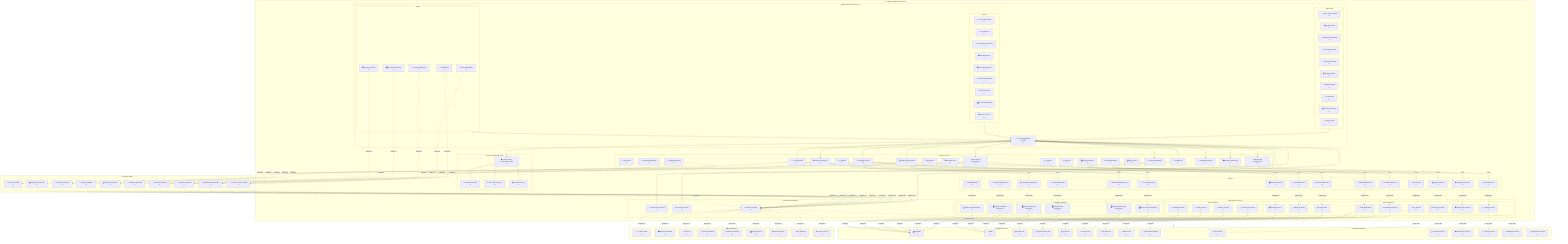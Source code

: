 graph TB
    %% ===== TRAINER MANAGEMENT CONTEXT =====
    subgraph TrainerContext ["👨‍🏫 Trainer Management Context"]
        
        %% ===== APPLICATION SERVICE LAYER =====
        subgraph TrainerApplicationLayer ["Application Service Layer <<Application>>"]
            TrainerApplicationService["👨‍🏫 Trainer Application Service<br/><<ApplicationService>>"]
            
            %% Commands
            subgraph TrainerCommands ["Commands"]
                CreateTrainerProfileCmd["➕ Create Trainer Profile<br/><<Command>>"]
                UpdateTrainerProfileCmd["✏️ Update Profile<br/><<Command>>"]
                EstablishRelationshipCmd["🤝 Establish Relationship<br/><<Command>>"]
                ScheduleSessionCmd["📅 Schedule Session<br/><<Command>>"]
                ProvideTrainingFeedbackCmd["💬 Provide Feedback<br/><<Command>>"]
                AssignProgramCmd["📋 Assign Program<br/><<Command>>"]
                ModifyProgramCmd["🔧 Modify Program<br/><<Command>>"]
                CreateClientAlertCmd["🚨 Create Alert<br/><<Command>>"]
                ProcessPaymentCmd["💳 Process Payment<br/><<Command>>"]
                CertifyTrainerCmd["🏅 Certify Trainer<br/><<Command>>"]
            end
            
            %% Queries
            subgraph TrainerQueries ["Queries"]
                GetTrainerProfileQuery["👨‍🏫 Get Trainer Profile<br/><<Query>>"]
                GetClientListQuery["👥 Get Client List<br/><<Query>>"]
                GetUpcomingSessionsQuery["📅 Get Upcoming Sessions<br/><<Query>>"]
                GetTrainerDashboardQuery["📊 Get Dashboard<br/><<Query>>"]
                GetClientProgressQuery["📈 Get Client Progress<br/><<Query>>"]
                GetFeedbackHistoryQuery["💬 Get Feedback History<br/><<Query>>"]
                GetActiveAlertsQuery["🚨 Get Active Alerts<br/><<Query>>"]
                GetEarningsReportQuery["💰 Get Earnings Report<br/><<Query>>"]
                SearchTrainersQuery["🔍 Search Trainers<br/><<Query>>"]
            end
            
            %% Sagas
            subgraph TrainerSagas ["Sagas"]
                ClientOnboardingSaga["🎯 Client Onboarding<br/><<Saga>>"]
                SessionCompletionSaga["📅 Session Completion<br/><<Saga>>"]
                PaymentProcessingSaga["💳 Payment Processing<br/><<Saga>>"]
                ProgressReviewSaga["📊 Progress Review<br/><<Saga>>"]
                CertificationSaga["🏅 Certification<br/><<Saga>>"]
            end
        end
        
        %% ===== DOMAIN LAYER (HEXAGON CORE) =====
        subgraph TrainerDomain ["Domain Layer <<DomainCore>>"]
            direction TB
            
            %% Aggregates
            TrainerProfile["👨‍🏫 Trainer Profile<br/><<AggregateRoot>>"]
            ClientCoachRelationship["🤝 Client-Coach Relationship<br/><<AggregateRoot>>"]
            CoachingSession["📅 Coaching Session<br/><<AggregateRoot>>"]
            ProgramAssignment["📋 Program Assignment<br/><<AggregateRoot>>"]
            TrainerDashboard["📊 Trainer Dashboard<br/><<AggregateRoot>>"]
            
            %% Entities
            Certificate["🏅 Certificate<br/><<Entity>>"]
            ClientAlert["🚨 Client Alert<br/><<Entity>>"]
            TrainingFeedback["💬 Training Feedback<br/><<Entity>>"]
            MediaNote["📝 Media Note<br/><<Entity>>"]
            PermissionSet["🔒 Permission Set<br/><<Entity>>"]
            ProgramModification["🔧 Program Modification<br/><<Entity>>"]
            
            %% Value Objects
            TrainerId["🆔 Trainer ID<br/><<ValueObject>>"]
            ClientId["🆔 Client ID<br/><<ValueObject>>"]
            SessionDuration["⏱️ Session Duration<br/><<ValueObject>>"]
            FeedbackRating["⭐ Feedback Rating<br/><<ValueObject>>"]
            HourlyRate["💰 Hourly Rate<br/><<ValueObject>>"]
            
            %% Domain Services
            RelationshipManagementService["🤝 Relationship Management<br/><<DomainService>>"]
            SessionSchedulingService["📅 Session Scheduling<br/><<DomainService>>"]
            FeedbackAnalysisService["💬 Feedback Analysis<br/><<DomainService>>"]
            ProgressMonitoringService["📊 Progress Monitoring<br/><<DomainService>>"]
            CertificationService["🏅 Certification<br/><<DomainService>>"]
        end
        
        %% ===== PORTS (DOMAIN INTERFACES) =====
        subgraph TrainerPorts ["Ports <<Port>>"]
            direction TB
            
            %% Repository Ports
            ITrainerRepo["👨‍🏫 ITrainerRepository<br/><<Port>>"]
            IRelationshipRepo["🤝 IRelationshipRepository<br/><<Port>>"]
            ISessionRepo["📅 ISessionRepository<br/><<Port>>"]
            IAssignmentRepo["📋 IAssignmentRepository<br/><<Port>>"]
            IFeedbackRepo["💬 IFeedbackRepository<br/><<Port>>"]
            IAlertRepo["🚨 IAlertRepository<br/><<Port>>"]
            
            %% Service Ports
            IPaymentService["💳 IPaymentService<br/><<Port>>"]
            ICalendarService["📅 ICalendarService<br/><<Port>>"]
            IVideoCallService["📹 IVideoCallService<br/><<Port>>"]
            INotificationService["🔔 INotificationService<br/><<Port>>"]
            IUserService["👤 IUserService<br/><<Port>>"]
            IProgramService["📋 IProgramService<br/><<Port>>"]
            IProgressionService["📈 IProgressionService<br/><<Port>>"]
            IIdentityService["🆔 IIdentityService<br/><<Port>>"]
            ICertificationService["🏅 ICertificationService<br/><<Port>>"]
        end
        
        %% ===== INFRASTRUCTURE LAYER (ADAPTERS) =====
        subgraph TrainerAdapters ["Infrastructure Layer <<Adapter>>"]
            direction TB
            
            %% Repository Adapters
            subgraph TrainerRepositoryAdapters ["Repository Adapters"]
                MongoTrainerRepo["🗄️ Mongo Trainer Repository<br/><<RepositoryAdapter>>"]
                MongoRelationshipRepo["🗄️ Mongo Relationship Repository<br/><<RepositoryAdapter>>"]
                MongoSessionRepo["🗄️ Mongo Session Repository<br/><<RepositoryAdapter>>"]
                MongoAssignmentRepo["🗄️ Mongo Assignment Repository<br/><<RepositoryAdapter>>"]
                MongoFeedbackRepo["🗄️ Mongo Feedback Repository<br/><<RepositoryAdapter>>"]
                MongoAlertRepo["🗄️ Mongo Alert Repository<br/><<RepositoryAdapter>>"]
            end
            
            %% Service Adapters
            subgraph TrainerServiceAdapters ["Service Adapters"]
                StripePaymentAdapter["💳 Stripe Payment<br/><<PaymentAdapter>>"]
                GoogleCalendarAdapter["📅 Google Calendar<br/><<CalendarAdapter>>"]
                ZoomVideoAdapter["📹 Zoom Video<br/><<VideoAdapter>>"]
                FCMNotificationAdapter["📱 FCM Notification<br/><<NotificationAdapter>>"]
                UserContextAdapter["👤 User Context<br/><<ContextAdapter>>"]
                ProgramContextAdapter["📋 Program Context<br/><<ContextAdapter>>"]
                ProgressionContextAdapter["📈 Progression Context<br/><<ContextAdapter>>"]
                IdentityContextAdapter["🆔 Identity Context<br/><<ContextAdapter>>"]
                CertificationAuthorityAdapter["🏅 Certification Authority<br/><<CertificationAdapter>>"]
            end
            
            %% Cache Adapters
            subgraph TrainerCacheAdapters ["Cache Adapters"]
                TrainerProfileCache["💾 Trainer Profile Cache<br/><<CacheAdapter>>"]
                ClientListCache["💾 Client List Cache<br/><<CacheAdapter>>"]
                SessionCache["💾 Session Cache<br/><<CacheAdapter>>"]
                DashboardCache["💾 Dashboard Cache<br/><<CacheAdapter>>"]
            end
        end
        
        %% ===== CONTEXT BUS INTERFACES =====
        subgraph TrainerContextBus ["Context Bus Interfaces"]
            TrainerCommandBus["⚡ Trainer Command Bus<br/><<CommandBus>>"]
            TrainerQueryBus["❓ Trainer Query Bus<br/><<QueryBus>>"]
            TrainerEventBus["📨 Trainer Event Bus<br/><<EventBus>>"]
        end
        
        %% ===== POLICY ENFORCEMENT =====
        subgraph TrainerPolicyLayer ["Policy Enforcement Layer"]
            TrainerPolicyEnforcementPoint["🛡️ Trainer Policy Enforcement Point<br/><<PEP>>"]
            CertificationPolicyService["🏅 Certification Policy<br/><<Policy>>"]
            ClientPrivacyPolicyService["🔒 Client Privacy Policy<br/><<Policy>>"]
            PaymentPolicyService["💳 Payment Policy<br/><<Policy>>"]
        end
    end
    
    %% ===== EXTERNAL SYSTEMS =====
    subgraph TrainerExternal ["🌐 External Systems"]
        MongoDB["🗄️ MongoDB<br/><<Database>>"]
        RedisCache["🔴 Redis<br/><<Cache>>"]
        StripeAPI["💳 Stripe API<br/><<PaymentService>>"]
        GoogleCalendarAPI["📅 Google Calendar API<br/><<CalendarService>>"]
        ZoomAPI["📹 Zoom API<br/><<VideoService>>"]
        FCMService["📱 FCM Service<br/><<NotificationService>>"]
        EmailService["📧 Email Service<br/><<EmailService>>"]
        SMSService["📱 SMS Service<br/><<SMSService>>"]
        CertificationAuthority["🏅 Certification Authority<br/><<CertificationService>>"]
    end
    
    %% ===== EVENTS =====
    subgraph TrainerEvents ["📨 Domain Events"]
        TrainerProfileCreatedEvent["👨‍🏫 Trainer Profile Created<br/><<DomainEvent>>"]
        RelationshipEstablishedEvent["🤝 Relationship Established<br/><<DomainEvent>>"]
        SessionScheduledEvent["📅 Session Scheduled<br/><<DomainEvent>>"]
        SessionCompletedEvent["✅ Session Completed<br/><<DomainEvent>>"]
        FeedbackProvidedEvent["💬 Feedback Provided<br/><<DomainEvent>>"]
        ProgramAssignedEvent["📋 Program Assigned<br/><<DomainEvent>>"]
        ProgramModifiedEvent["🔧 Program Modified<br/><<DomainEvent>>"]
        ClientAlertCreatedEvent["🚨 Client Alert Created<br/><<DomainEvent>>"]
        PaymentProcessedEvent["💳 Payment Processed<br/><<DomainEvent>>"]
        TrainerCertifiedEvent["🏅 Trainer Certified<br/><<DomainEvent>>"]
    end
    
    %% ===== READ MODELS =====
    subgraph TrainerReadModels ["📊 Read Models"]
        TrainerProfileRM["👨‍🏫 Trainer Profile<br/><<ReadModel>>"]
        TrainerDashboardRM["📊 Trainer Dashboard<br/><<ReadModel>>"]
        ClientListRM["👥 Client List<br/><<ReadModel>>"]
        SessionScheduleRM["📅 Session Schedule<br/><<ReadModel>>"]
        FeedbackSummaryRM["💬 Feedback Summary<br/><<ReadModel>>"]
        EarningsReportRM["💰 Earnings Report<br/><<ReadModel>>"]
        ClientProgressRM["📈 Client Progress<br/><<ReadModel>>"]
        AlertSummaryRM["🚨 Alert Summary<br/><<ReadModel>>"]
        TrainerSearchRM["🔍 Trainer Search<br/><<ReadModel>>"]
    end
    
    %% ===== EXTERNAL CONTEXT REFERENCES =====
    subgraph ExternalContexts ["🌐 External Contexts"]
        UserContext["👤 User Context<br/><<ExternalContext>>"]
        ProgramContext["📋 Program Context<br/><<ExternalContext>>"]
        ProgressionContext["📈 Progression Context<br/><<ExternalContext>>"]
        IdentityContext["🆔 Identity Context<br/><<ExternalContext>>"]
        NotificationContext["🔔 Notification Context<br/><<ExternalContext>>"]
        OrganizationContext["🏢 Organization Context<br/><<ExternalContext>>"]
    end
    
    %% ===== RELATIONSHIPS =====
    
    %% Application Service orchestrates everything
    TrainerApplicationService --> TrainerCommandBus
    TrainerApplicationService --> TrainerQueryBus
    TrainerApplicationService --> TrainerEventBus
    
    %% Commands and Queries through Application Service
    TrainerCommands --> TrainerApplicationService
    TrainerQueries --> TrainerApplicationService
    TrainerSagas --> TrainerApplicationService
    
    %% Application Service to Domain (orchestration)
    TrainerApplicationService --> TrainerProfile
    TrainerApplicationService --> ClientCoachRelationship
    TrainerApplicationService --> CoachingSession
    TrainerApplicationService --> ProgramAssignment
    TrainerApplicationService --> TrainerDashboard
    TrainerApplicationService --> RelationshipManagementService
    TrainerApplicationService --> SessionSchedulingService
    TrainerApplicationService --> FeedbackAnalysisService
    TrainerApplicationService --> ProgressMonitoringService
    TrainerApplicationService --> CertificationService
    
    %% Policy Enforcement Integration
    TrainerApplicationService --> TrainerPolicyEnforcementPoint
    TrainerPolicyEnforcementPoint --> CertificationPolicyService
    TrainerPolicyEnforcementPoint --> ClientPrivacyPolicyService
    TrainerPolicyEnforcementPoint --> PaymentPolicyService
    
    %% Domain to Ports (Dependency Inversion)
    TrainerProfile -->|uses| ITrainerRepo
    TrainerProfile -->|uses| IPaymentService
    ClientCoachRelationship -->|uses| IRelationshipRepo
    ClientCoachRelationship -->|uses| IUserService
    CoachingSession -->|uses| ISessionRepo
    CoachingSession -->|uses| ICalendarService
    CoachingSession -->|uses| IVideoCallService
    ProgramAssignment -->|uses| IAssignmentRepo
    ProgramAssignment -->|uses| IProgramService
    SessionSchedulingService -->|uses| INotificationService
    ProgressMonitoringService -->|uses| IProgressionService
    CertificationService -->|uses| ICertificationService
    RelationshipManagementService -->|uses| IIdentityService
    
    %% Ports to Adapters (Implementation)
    ITrainerRepo -.->|implements| MongoTrainerRepo
    IRelationshipRepo -.->|implements| MongoRelationshipRepo
    ISessionRepo -.->|implements| MongoSessionRepo
    IAssignmentRepo -.->|implements| MongoAssignmentRepo
    IFeedbackRepo -.->|implements| MongoFeedbackRepo
    IAlertRepo -.->|implements| MongoAlertRepo
    IPaymentService -.->|implements| StripePaymentAdapter
    ICalendarService -.->|implements| GoogleCalendarAdapter
    IVideoCallService -.->|implements| ZoomVideoAdapter
    INotificationService -.->|implements| FCMNotificationAdapter
    IUserService -.->|implements| UserContextAdapter
    IProgramService -.->|implements| ProgramContextAdapter
    IProgressionService -.->|implements| ProgressionContextAdapter
    IIdentityService -.->|implements| IdentityContextAdapter
    ICertificationService -.->|implements| CertificationAuthorityAdapter
    
    %% Adapters to External Systems
    MongoTrainerRepo -->|connects| MongoDB
    MongoRelationshipRepo -->|connects| MongoDB
    MongoSessionRepo -->|connects| MongoDB
    MongoAssignmentRepo -->|connects| MongoDB
    MongoFeedbackRepo -->|connects| MongoDB
    MongoAlertRepo -->|connects| MongoDB
    TrainerProfileCache -->|connects| RedisCache
    ClientListCache -->|connects| RedisCache
    SessionCache -->|connects| RedisCache
    DashboardCache -->|connects| RedisCache
    StripePaymentAdapter -->|connects| StripeAPI
    GoogleCalendarAdapter -->|connects| GoogleCalendarAPI
    ZoomVideoAdapter -->|connects| ZoomAPI
    FCMNotificationAdapter -->|connects| FCMService
    FCMNotificationAdapter -->|also uses| EmailService
    FCMNotificationAdapter -->|also uses| SMSService
    CertificationAuthorityAdapter -->|connects| CertificationAuthority
    
    %% Cross-Context Communication
    UserContextAdapter -.->|async calls| UserContext
    ProgramContextAdapter -.->|async calls| ProgramContext
    ProgressionContextAdapter -.->|async calls| ProgressionContext
    IdentityContextAdapter -.->|async calls| IdentityContext
    FCMNotificationAdapter -.->|async calls| NotificationContext
    
    %% Domain Events
    TrainerProfile -.->|publishes| TrainerProfileCreatedEvent
    TrainerProfile -.->|publishes| TrainerCertifiedEvent
    ClientCoachRelationship -.->|publishes| RelationshipEstablishedEvent
    CoachingSession -.->|publishes| SessionScheduledEvent
    CoachingSession -.->|publishes| SessionCompletedEvent
    TrainingFeedback -.->|publishes| FeedbackProvidedEvent
    ProgramAssignment -.->|publishes| ProgramAssignedEvent
    ProgramModification -.->|publishes| ProgramModifiedEvent
    ClientAlert -.->|publishes| ClientAlertCreatedEvent
    TrainerProfile -.->|publishes| PaymentProcessedEvent
    
    %% Event to Read Models (via Event Bus)
    TrainerEventBus -.->|projects to| TrainerProfileRM
    TrainerEventBus -.->|projects to| TrainerDashboardRM
    TrainerEventBus -.->|projects to| ClientListRM
    TrainerEventBus -.->|projects to| SessionScheduleRM
    TrainerEventBus -.->|projects to| FeedbackSummaryRM
    TrainerEventBus -.->|projects to| EarningsReportRM
    TrainerEventBus -.->|projects to| ClientProgressRM
    TrainerEventBus -.->|projects to| AlertSummaryRM
    TrainerEventBus -.->|projects to| TrainerSearchRM
    
    %% Events to Event Bus
    TrainerProfileCreatedEvent -.->|publishes to| TrainerEventBus
    RelationshipEstablishedEvent -.->|publishes to| TrainerEventBus
    SessionScheduledEvent -.->|publishes to| TrainerEventBus
    SessionCompletedEvent -.->|publishes to| TrainerEventBus
    FeedbackProvidedEvent -.->|publishes to| TrainerEventBus
    ProgramAssignedEvent -.->|publishes to| TrainerEventBus
    ProgramModifiedEvent -.->|publishes to| TrainerEventBus
    ClientAlertCreatedEvent -.->|publishes to| TrainerEventBus
    PaymentProcessedEvent -.->|publishes to| TrainerEventBus
    TrainerCertifiedEvent -.->|publishes to| TrainerEventBus
    
    %% Sagas listen to events
    ClientOnboardingSaga -.->|listens to| RelationshipEstablishedEvent
    SessionCompletionSaga -.->|listens to| SessionCompletedEvent
    PaymentProcessingSaga -.->|listens to| SessionCompletedEvent
    ProgressReviewSaga -.->|listens to| FeedbackProvidedEvent
    CertificationSaga -.->|listens to| TrainerProfileCreatedEvent
    
    %% Context Bus to External Event Bus
    TrainerEventBus -.->|integrates with| ExternalContexts